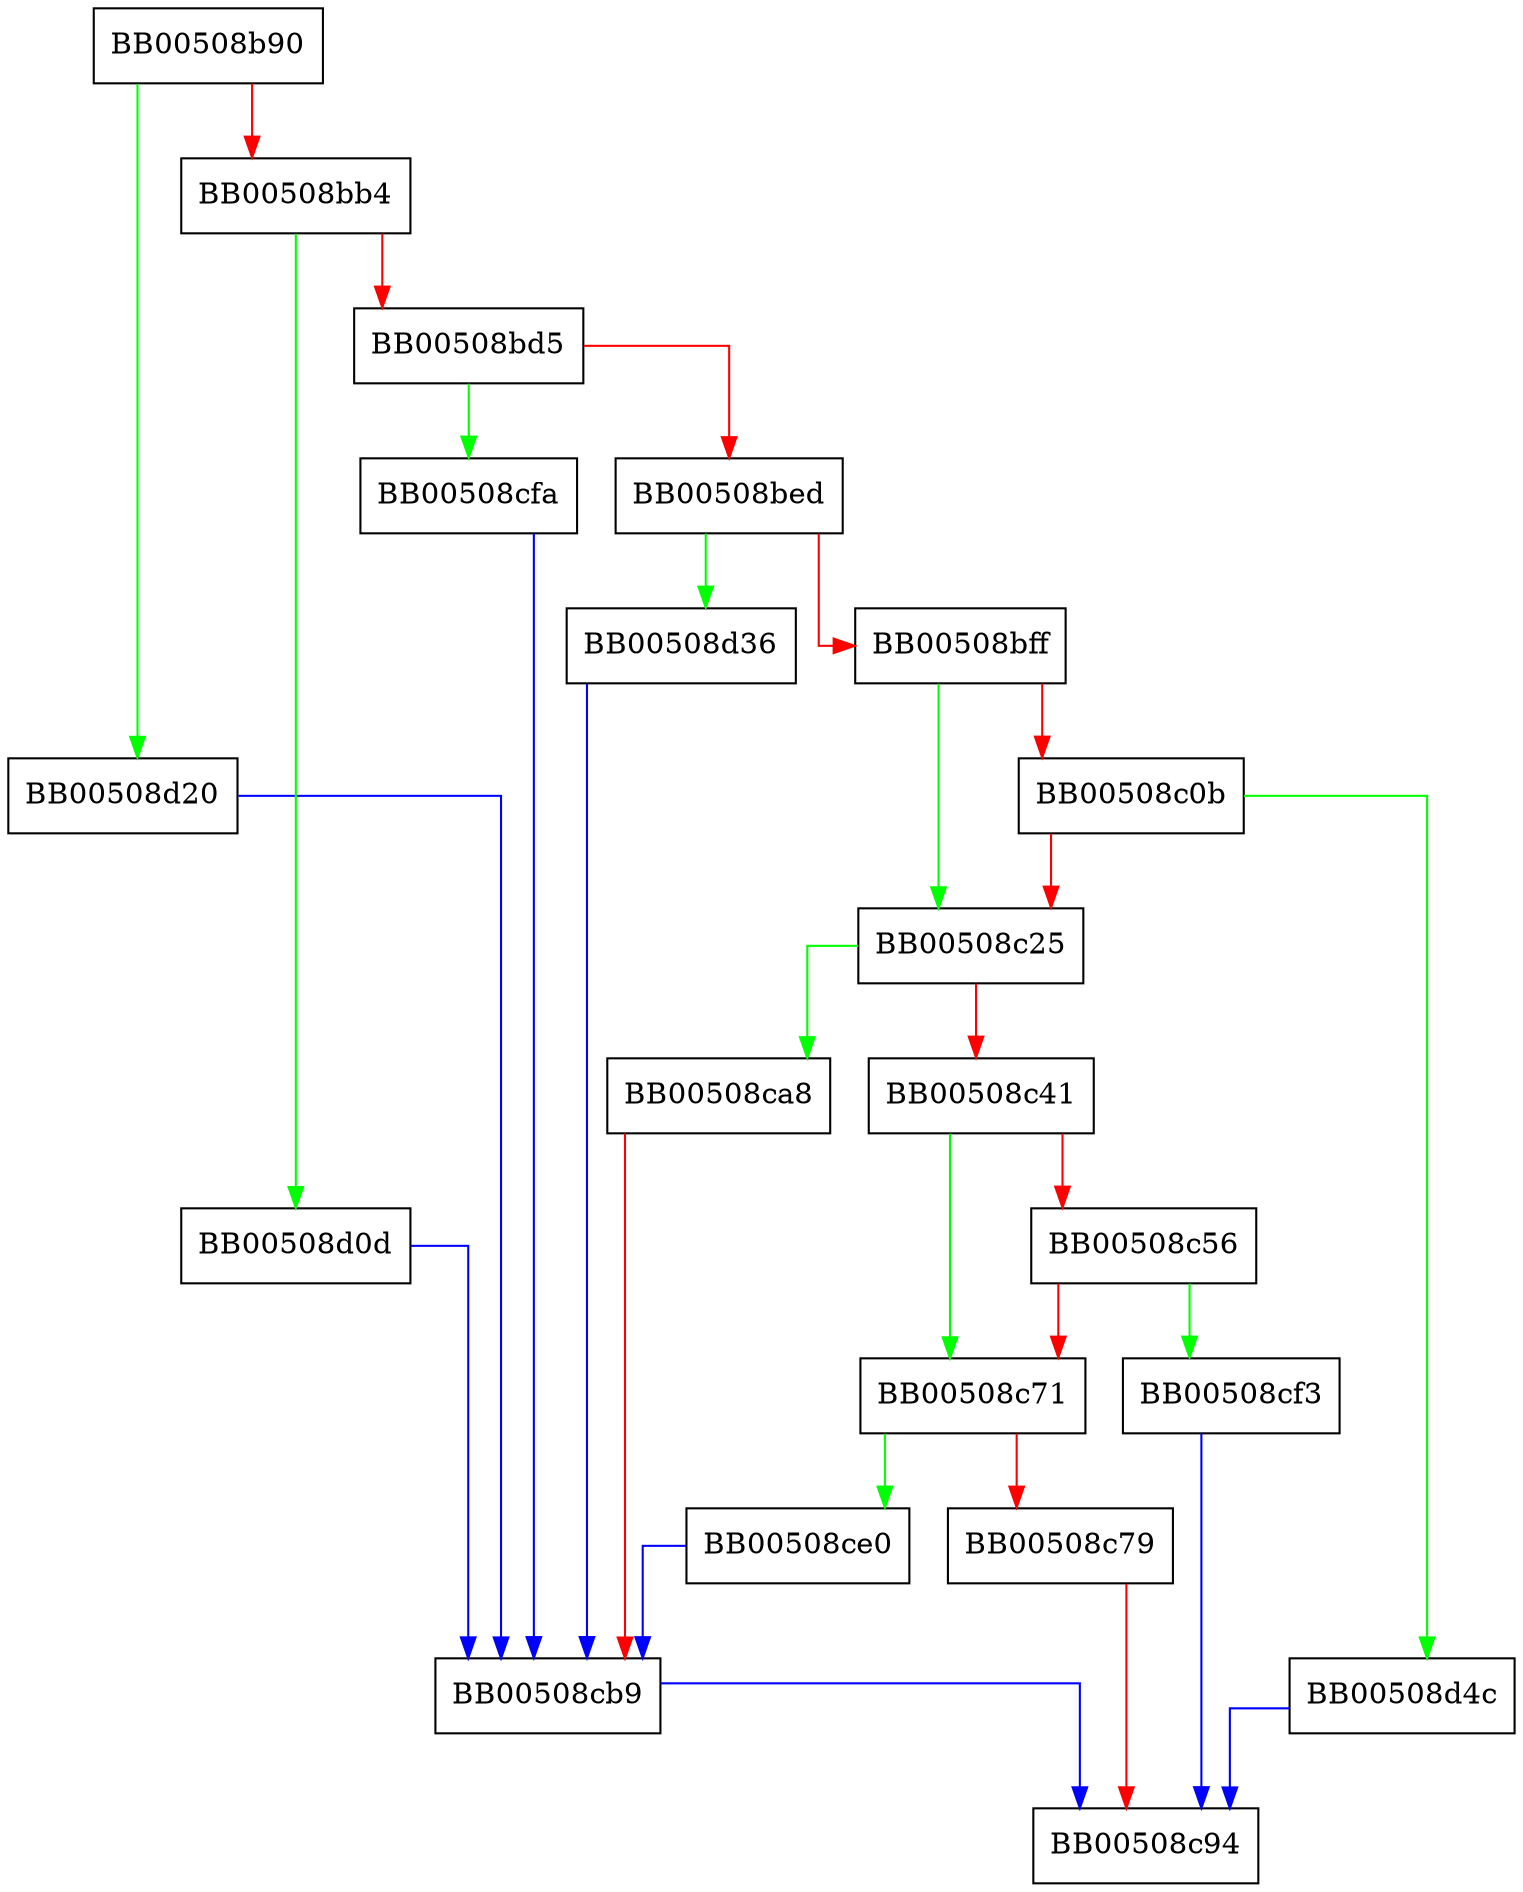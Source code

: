digraph ssl3_set_crypto_state {
  node [shape="box"];
  graph [splines=ortho];
  BB00508b90 -> BB00508d20 [color="green"];
  BB00508b90 -> BB00508bb4 [color="red"];
  BB00508bb4 -> BB00508d0d [color="green"];
  BB00508bb4 -> BB00508bd5 [color="red"];
  BB00508bd5 -> BB00508cfa [color="green"];
  BB00508bd5 -> BB00508bed [color="red"];
  BB00508bed -> BB00508d36 [color="green"];
  BB00508bed -> BB00508bff [color="red"];
  BB00508bff -> BB00508c25 [color="green"];
  BB00508bff -> BB00508c0b [color="red"];
  BB00508c0b -> BB00508d4c [color="green"];
  BB00508c0b -> BB00508c25 [color="red"];
  BB00508c25 -> BB00508ca8 [color="green"];
  BB00508c25 -> BB00508c41 [color="red"];
  BB00508c41 -> BB00508c71 [color="green"];
  BB00508c41 -> BB00508c56 [color="red"];
  BB00508c56 -> BB00508cf3 [color="green"];
  BB00508c56 -> BB00508c71 [color="red"];
  BB00508c71 -> BB00508ce0 [color="green"];
  BB00508c71 -> BB00508c79 [color="red"];
  BB00508c79 -> BB00508c94 [color="red"];
  BB00508ca8 -> BB00508cb9 [color="red"];
  BB00508cb9 -> BB00508c94 [color="blue"];
  BB00508ce0 -> BB00508cb9 [color="blue"];
  BB00508cf3 -> BB00508c94 [color="blue"];
  BB00508cfa -> BB00508cb9 [color="blue"];
  BB00508d0d -> BB00508cb9 [color="blue"];
  BB00508d20 -> BB00508cb9 [color="blue"];
  BB00508d36 -> BB00508cb9 [color="blue"];
  BB00508d4c -> BB00508c94 [color="blue"];
}